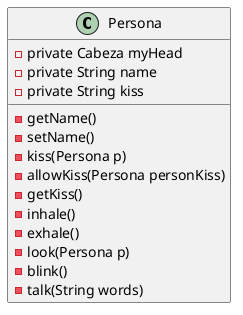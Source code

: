 @startuml
class Persona{
    -private Cabeza myHead
    -private String name 
    -private String kiss
    -getName()
    -setName()            
    -kiss(Persona p)
    -allowKiss(Persona personKiss)
    -getKiss()
    -inhale()
    -exhale()
    -look(Persona p)
    -blink()
    -talk(String words)
}
@enduml